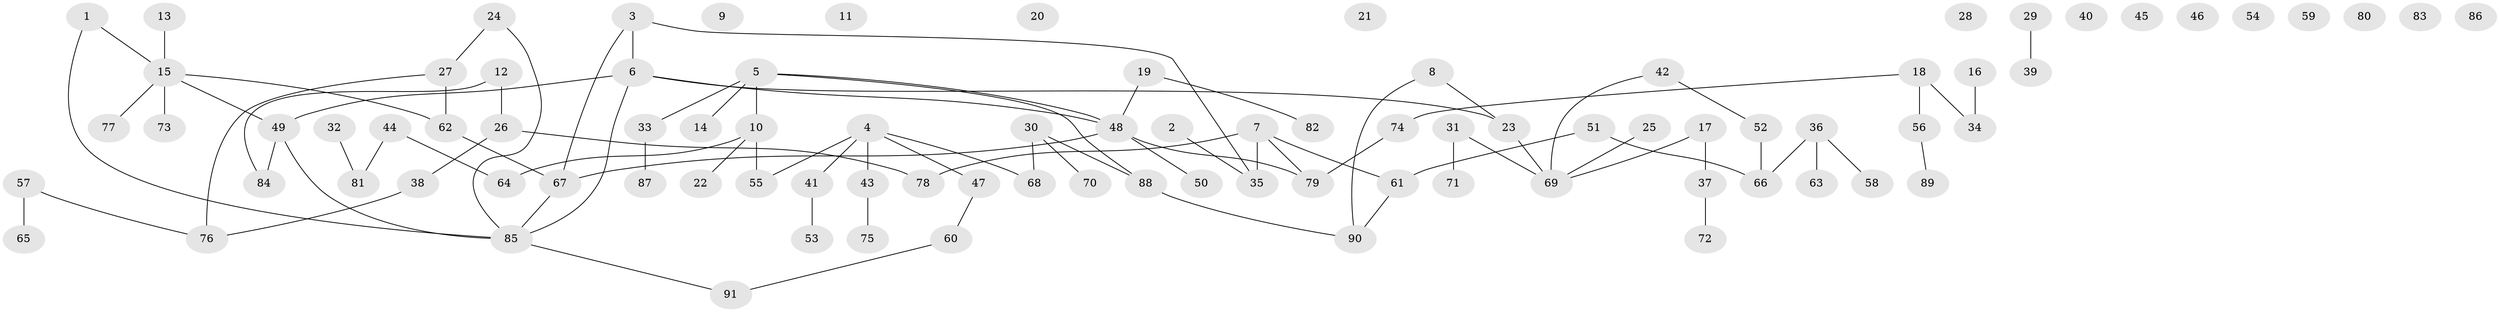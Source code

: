 // Generated by graph-tools (version 1.1) at 2025/25/03/09/25 03:25:20]
// undirected, 91 vertices, 90 edges
graph export_dot {
graph [start="1"]
  node [color=gray90,style=filled];
  1;
  2;
  3;
  4;
  5;
  6;
  7;
  8;
  9;
  10;
  11;
  12;
  13;
  14;
  15;
  16;
  17;
  18;
  19;
  20;
  21;
  22;
  23;
  24;
  25;
  26;
  27;
  28;
  29;
  30;
  31;
  32;
  33;
  34;
  35;
  36;
  37;
  38;
  39;
  40;
  41;
  42;
  43;
  44;
  45;
  46;
  47;
  48;
  49;
  50;
  51;
  52;
  53;
  54;
  55;
  56;
  57;
  58;
  59;
  60;
  61;
  62;
  63;
  64;
  65;
  66;
  67;
  68;
  69;
  70;
  71;
  72;
  73;
  74;
  75;
  76;
  77;
  78;
  79;
  80;
  81;
  82;
  83;
  84;
  85;
  86;
  87;
  88;
  89;
  90;
  91;
  1 -- 15;
  1 -- 85;
  2 -- 35;
  3 -- 6;
  3 -- 35;
  3 -- 67;
  4 -- 41;
  4 -- 43;
  4 -- 47;
  4 -- 55;
  4 -- 68;
  5 -- 10;
  5 -- 14;
  5 -- 33;
  5 -- 48;
  5 -- 88;
  6 -- 23;
  6 -- 48;
  6 -- 49;
  6 -- 85;
  7 -- 35;
  7 -- 61;
  7 -- 78;
  7 -- 79;
  8 -- 23;
  8 -- 90;
  10 -- 22;
  10 -- 55;
  10 -- 64;
  12 -- 26;
  12 -- 84;
  13 -- 15;
  15 -- 49;
  15 -- 62;
  15 -- 73;
  15 -- 77;
  16 -- 34;
  17 -- 37;
  17 -- 69;
  18 -- 34;
  18 -- 56;
  18 -- 74;
  19 -- 48;
  19 -- 82;
  23 -- 69;
  24 -- 27;
  24 -- 85;
  25 -- 69;
  26 -- 38;
  26 -- 78;
  27 -- 62;
  27 -- 76;
  29 -- 39;
  30 -- 68;
  30 -- 70;
  30 -- 88;
  31 -- 69;
  31 -- 71;
  32 -- 81;
  33 -- 87;
  36 -- 58;
  36 -- 63;
  36 -- 66;
  37 -- 72;
  38 -- 76;
  41 -- 53;
  42 -- 52;
  42 -- 69;
  43 -- 75;
  44 -- 64;
  44 -- 81;
  47 -- 60;
  48 -- 50;
  48 -- 67;
  48 -- 79;
  49 -- 84;
  49 -- 85;
  51 -- 61;
  51 -- 66;
  52 -- 66;
  56 -- 89;
  57 -- 65;
  57 -- 76;
  60 -- 91;
  61 -- 90;
  62 -- 67;
  67 -- 85;
  74 -- 79;
  85 -- 91;
  88 -- 90;
}
